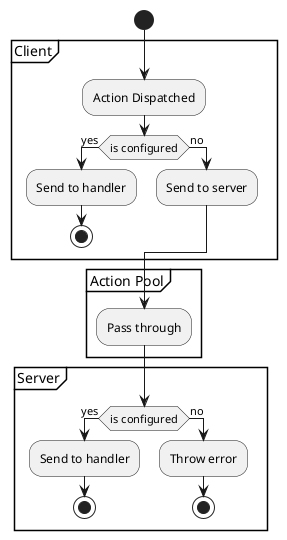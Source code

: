 @startuml
start

group Client
    :Action Dispatched;

    if (is configured) then (yes)
        :Send to handler;
        stop

        else (no)
        :Send to server;
    endif
end group

group Action Pool
    :Pass through;
end group

group Server
    if (is configured) then (yes)
        :Send to handler;
        stop

        else (no)
        :Throw error;
        stop
    endif

end group

@enduml